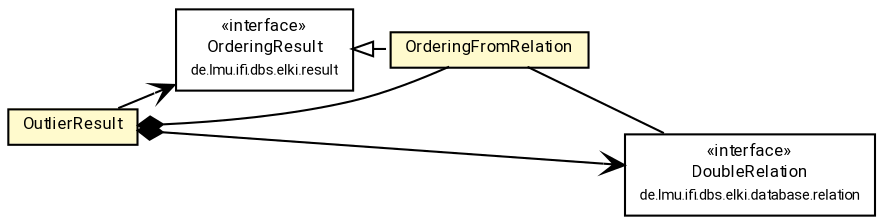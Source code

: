 #!/usr/local/bin/dot
#
# Class diagram 
# Generated by UMLGraph version R5_7_2-60-g0e99a6 (http://www.spinellis.gr/umlgraph/)
#

digraph G {
	graph [fontnames="svg"]
	edge [fontname="Roboto",fontsize=7,labelfontname="Roboto",labelfontsize=7,color="black"];
	node [fontname="Roboto",fontcolor="black",fontsize=8,shape=plaintext,margin=0,width=0,height=0];
	nodesep=0.15;
	ranksep=0.25;
	rankdir=LR;
	// de.lmu.ifi.dbs.elki.result.OrderingResult
	c7734608 [label=<<table title="de.lmu.ifi.dbs.elki.result.OrderingResult" border="0" cellborder="1" cellspacing="0" cellpadding="2" href="../OrderingResult.html" target="_parent">
		<tr><td><table border="0" cellspacing="0" cellpadding="1">
		<tr><td align="center" balign="center"> &#171;interface&#187; </td></tr>
		<tr><td align="center" balign="center"> <font face="Roboto">OrderingResult</font> </td></tr>
		<tr><td align="center" balign="center"> <font face="Roboto" point-size="7.0">de.lmu.ifi.dbs.elki.result</font> </td></tr>
		</table></td></tr>
		</table>>, URL="../OrderingResult.html"];
	// de.lmu.ifi.dbs.elki.database.relation.DoubleRelation
	c7734700 [label=<<table title="de.lmu.ifi.dbs.elki.database.relation.DoubleRelation" border="0" cellborder="1" cellspacing="0" cellpadding="2" href="../../database/relation/DoubleRelation.html" target="_parent">
		<tr><td><table border="0" cellspacing="0" cellpadding="1">
		<tr><td align="center" balign="center"> &#171;interface&#187; </td></tr>
		<tr><td align="center" balign="center"> <font face="Roboto">DoubleRelation</font> </td></tr>
		<tr><td align="center" balign="center"> <font face="Roboto" point-size="7.0">de.lmu.ifi.dbs.elki.database.relation</font> </td></tr>
		</table></td></tr>
		</table>>, URL="../../database/relation/DoubleRelation.html"];
	// de.lmu.ifi.dbs.elki.result.outlier.OutlierResult
	c7736448 [label=<<table title="de.lmu.ifi.dbs.elki.result.outlier.OutlierResult" border="0" cellborder="1" cellspacing="0" cellpadding="2" bgcolor="LemonChiffon" href="OutlierResult.html" target="_parent">
		<tr><td><table border="0" cellspacing="0" cellpadding="1">
		<tr><td align="center" balign="center"> <font face="Roboto">OutlierResult</font> </td></tr>
		</table></td></tr>
		</table>>, URL="OutlierResult.html"];
	// de.lmu.ifi.dbs.elki.result.outlier.OrderingFromRelation
	c7736452 [label=<<table title="de.lmu.ifi.dbs.elki.result.outlier.OrderingFromRelation" border="0" cellborder="1" cellspacing="0" cellpadding="2" bgcolor="lemonChiffon" href="OrderingFromRelation.html" target="_parent">
		<tr><td><table border="0" cellspacing="0" cellpadding="1">
		<tr><td align="center" balign="center"> <font face="Roboto">OrderingFromRelation</font> </td></tr>
		</table></td></tr>
		</table>>, URL="OrderingFromRelation.html"];
	// de.lmu.ifi.dbs.elki.result.outlier.OutlierResult composed de.lmu.ifi.dbs.elki.result.outlier.OrderingFromRelation
	c7736448 -> c7736452 [arrowhead=none,arrowtail=diamond,dir=back,weight=6];
	// de.lmu.ifi.dbs.elki.result.outlier.OutlierResult navcomposed de.lmu.ifi.dbs.elki.database.relation.DoubleRelation
	c7736448 -> c7734700 [arrowhead=open,arrowtail=diamond,dir=both,weight=5];
	// de.lmu.ifi.dbs.elki.result.outlier.OrderingFromRelation implements de.lmu.ifi.dbs.elki.result.OrderingResult
	c7734608 -> c7736452 [arrowtail=empty,style=dashed,dir=back,weight=9];
	// de.lmu.ifi.dbs.elki.result.outlier.OrderingFromRelation assoc de.lmu.ifi.dbs.elki.database.relation.DoubleRelation
	c7736452 -> c7734700 [arrowhead=none,weight=2];
	// de.lmu.ifi.dbs.elki.result.outlier.OutlierResult navassoc de.lmu.ifi.dbs.elki.result.OrderingResult
	c7736448 -> c7734608 [arrowhead=open,weight=1];
}

